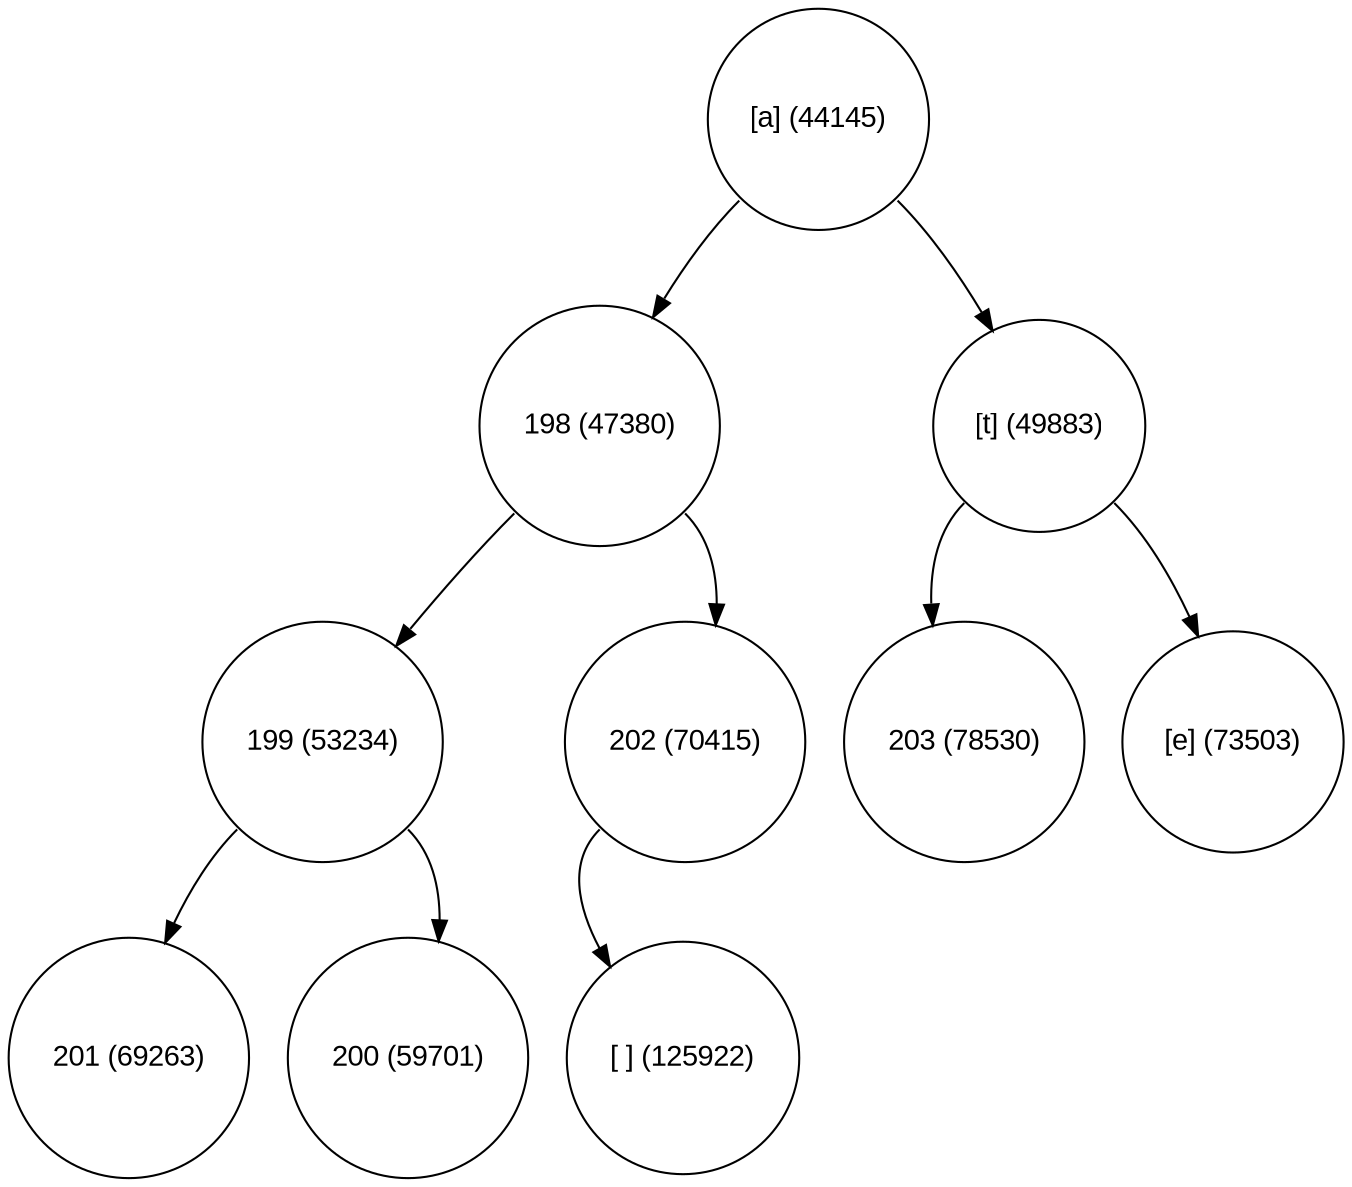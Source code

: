 digraph move_down {
	node [fontname="Arial", shape="circle", width=0.5]; 

	0 [label = "[a] (44145)"];
	0:sw -> 1;
	1 [label = "198 (47380)"];
	1:sw -> 3;
	3 [label = "199 (53234)"];
	3:sw -> 7;
	7 [label = "201 (69263)"];
	3:se -> 8;
	8 [label = "200 (59701)"];
	1:se -> 4;
	4 [label = "202 (70415)"];
	4:sw -> 9;
	9 [label = "[ ] (125922)"];
	0:se -> 2;
	2 [label = "[t] (49883)"];
	2:sw -> 5;
	5 [label = "203 (78530)"];
	2:se -> 6;
	6 [label = "[e] (73503)"];
}
